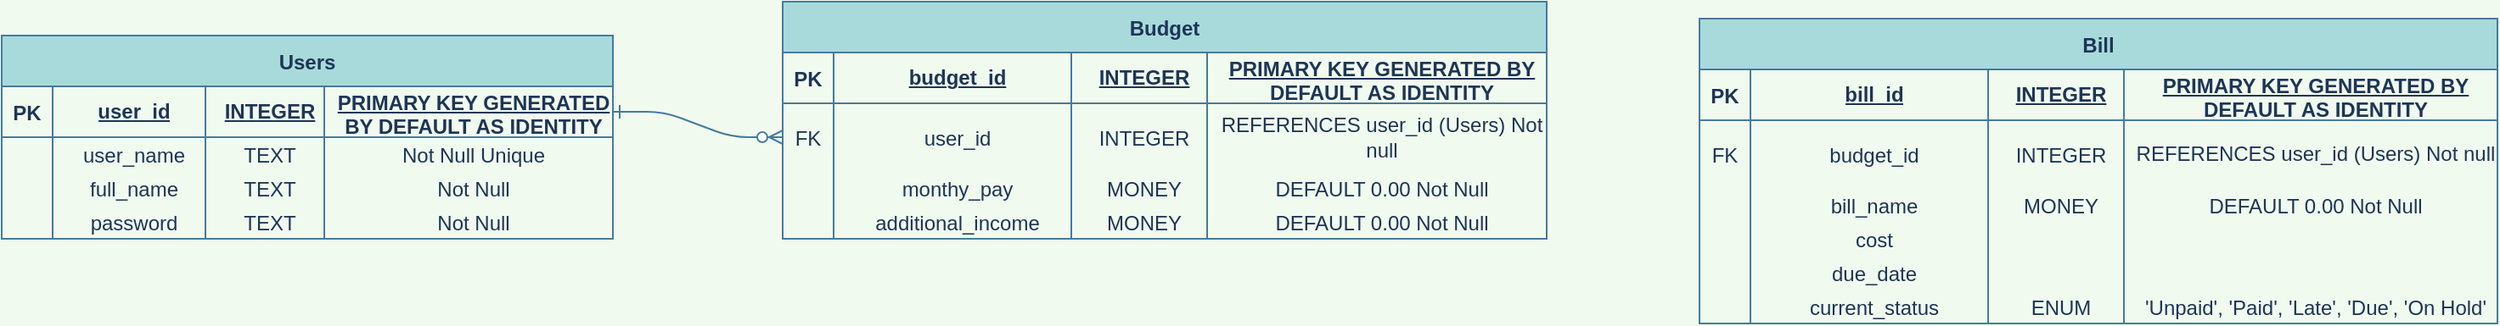 <mxfile version="14.0.3" type="github">
  <diagram id="R2lEEEUBdFMjLlhIrx00" name="Page-1">
    <mxGraphModel dx="545" dy="453" grid="1" gridSize="10" guides="1" tooltips="1" connect="1" arrows="1" fold="1" page="1" pageScale="1" pageWidth="850" pageHeight="1100" background="#F1FAEE" math="0" shadow="0" extFonts="Permanent Marker^https://fonts.googleapis.com/css?family=Permanent+Marker">
      <root>
        <mxCell id="0" />
        <mxCell id="1" parent="0" />
        <mxCell id="C-vyLk0tnHw3VtMMgP7b-1" value="" style="edgeStyle=entityRelationEdgeStyle;endArrow=ERzeroToMany;startArrow=ERone;endFill=1;startFill=0;labelBackgroundColor=#F1FAEE;strokeColor=#457B9D;fontColor=#1D3557;align=center;verticalAlign=middle;entryX=0;entryY=0.5;entryDx=0;entryDy=0;" parent="1" source="C-vyLk0tnHw3VtMMgP7b-24" target="lSK7fM1VW25Aa7E-3hQ9-39" edge="1">
          <mxGeometry width="100" height="100" relative="1" as="geometry">
            <mxPoint x="340" y="720" as="sourcePoint" />
            <mxPoint x="520" y="125" as="targetPoint" />
          </mxGeometry>
        </mxCell>
        <mxCell id="C-vyLk0tnHw3VtMMgP7b-23" value="Users" style="shape=table;startSize=30;container=1;collapsible=1;childLayout=tableLayout;fixedRows=1;rowLines=0;fontStyle=1;align=center;resizeLast=1;fillColor=#A8DADC;strokeColor=#457B9D;fontColor=#1D3557;verticalAlign=middle;" parent="1" vertex="1">
          <mxGeometry x="40" y="40" width="360" height="120" as="geometry" />
        </mxCell>
        <mxCell id="C-vyLk0tnHw3VtMMgP7b-24" value="" style="shape=partialRectangle;collapsible=0;dropTarget=0;pointerEvents=0;fillColor=none;points=[[0,0.5],[1,0.5]];portConstraint=eastwest;top=0;left=0;right=0;bottom=1;strokeColor=#457B9D;fontColor=#1D3557;align=center;verticalAlign=middle;" parent="C-vyLk0tnHw3VtMMgP7b-23" vertex="1">
          <mxGeometry y="30" width="360" height="30" as="geometry" />
        </mxCell>
        <mxCell id="C-vyLk0tnHw3VtMMgP7b-25" value="PK" style="shape=partialRectangle;overflow=hidden;connectable=0;fillColor=none;top=0;left=0;bottom=0;right=0;fontStyle=1;strokeColor=#457B9D;fontColor=#1D3557;align=center;verticalAlign=middle;" parent="C-vyLk0tnHw3VtMMgP7b-24" vertex="1">
          <mxGeometry width="30" height="30" as="geometry" />
        </mxCell>
        <mxCell id="C-vyLk0tnHw3VtMMgP7b-26" value="user_id" style="shape=partialRectangle;overflow=hidden;connectable=0;fillColor=none;top=0;left=0;bottom=0;right=0;align=center;spacingLeft=6;fontStyle=5;whiteSpace=wrap;strokeColor=#457B9D;fontColor=#1D3557;verticalAlign=middle;" parent="C-vyLk0tnHw3VtMMgP7b-24" vertex="1">
          <mxGeometry x="30" width="90" height="30" as="geometry" />
        </mxCell>
        <mxCell id="lSK7fM1VW25Aa7E-3hQ9-14" value="INTEGER" style="shape=partialRectangle;overflow=hidden;connectable=0;fillColor=none;top=0;left=0;bottom=0;right=0;align=center;spacingLeft=6;fontStyle=5;whiteSpace=wrap;strokeColor=#457B9D;fontColor=#1D3557;verticalAlign=middle;" vertex="1" parent="C-vyLk0tnHw3VtMMgP7b-24">
          <mxGeometry x="120" width="70" height="30" as="geometry" />
        </mxCell>
        <mxCell id="lSK7fM1VW25Aa7E-3hQ9-16" value="PRIMARY KEY GENERATED BY DEFAULT AS IDENTITY" style="shape=partialRectangle;overflow=hidden;connectable=0;fillColor=none;top=0;left=0;bottom=0;right=0;align=center;spacingLeft=6;fontStyle=5;whiteSpace=wrap;strokeColor=#457B9D;fontColor=#1D3557;verticalAlign=middle;" vertex="1" parent="C-vyLk0tnHw3VtMMgP7b-24">
          <mxGeometry x="190" width="170" height="30" as="geometry" />
        </mxCell>
        <mxCell id="lSK7fM1VW25Aa7E-3hQ9-18" style="shape=partialRectangle;collapsible=0;dropTarget=0;pointerEvents=0;fillColor=none;points=[[0,0.5],[1,0.5]];portConstraint=eastwest;top=0;left=0;right=0;bottom=0;strokeColor=#457B9D;fontColor=#1D3557;align=center;verticalAlign=middle;" vertex="1" parent="C-vyLk0tnHw3VtMMgP7b-23">
          <mxGeometry y="60" width="360" height="20" as="geometry" />
        </mxCell>
        <mxCell id="lSK7fM1VW25Aa7E-3hQ9-19" style="shape=partialRectangle;overflow=hidden;connectable=0;fillColor=none;top=0;left=0;bottom=0;right=0;strokeColor=#457B9D;fontColor=#1D3557;align=center;verticalAlign=middle;" vertex="1" parent="lSK7fM1VW25Aa7E-3hQ9-18">
          <mxGeometry width="30" height="20" as="geometry" />
        </mxCell>
        <mxCell id="lSK7fM1VW25Aa7E-3hQ9-20" value="user_name" style="shape=partialRectangle;overflow=hidden;connectable=0;fillColor=none;top=0;left=0;bottom=0;right=0;align=center;spacingLeft=6;strokeColor=#457B9D;fontColor=#1D3557;verticalAlign=middle;" vertex="1" parent="lSK7fM1VW25Aa7E-3hQ9-18">
          <mxGeometry x="30" width="90" height="20" as="geometry" />
        </mxCell>
        <mxCell id="lSK7fM1VW25Aa7E-3hQ9-21" value="TEXT" style="shape=partialRectangle;overflow=hidden;connectable=0;fillColor=none;top=0;left=0;bottom=0;right=0;align=center;spacingLeft=6;strokeColor=#457B9D;fontColor=#1D3557;verticalAlign=middle;" vertex="1" parent="lSK7fM1VW25Aa7E-3hQ9-18">
          <mxGeometry x="120" width="70" height="20" as="geometry" />
        </mxCell>
        <mxCell id="lSK7fM1VW25Aa7E-3hQ9-22" value="Not Null Unique" style="shape=partialRectangle;overflow=hidden;connectable=0;fillColor=none;top=0;left=0;bottom=0;right=0;align=center;spacingLeft=6;strokeColor=#457B9D;fontColor=#1D3557;verticalAlign=middle;" vertex="1" parent="lSK7fM1VW25Aa7E-3hQ9-18">
          <mxGeometry x="190" width="170" height="20" as="geometry" />
        </mxCell>
        <mxCell id="C-vyLk0tnHw3VtMMgP7b-27" value="" style="shape=partialRectangle;collapsible=0;dropTarget=0;pointerEvents=0;fillColor=none;points=[[0,0.5],[1,0.5]];portConstraint=eastwest;top=0;left=0;right=0;bottom=0;strokeColor=#457B9D;fontColor=#1D3557;align=center;verticalAlign=middle;" parent="C-vyLk0tnHw3VtMMgP7b-23" vertex="1">
          <mxGeometry y="80" width="360" height="20" as="geometry" />
        </mxCell>
        <mxCell id="C-vyLk0tnHw3VtMMgP7b-28" value="" style="shape=partialRectangle;overflow=hidden;connectable=0;fillColor=none;top=0;left=0;bottom=0;right=0;strokeColor=#457B9D;fontColor=#1D3557;align=center;verticalAlign=middle;" parent="C-vyLk0tnHw3VtMMgP7b-27" vertex="1">
          <mxGeometry width="30" height="20" as="geometry" />
        </mxCell>
        <mxCell id="C-vyLk0tnHw3VtMMgP7b-29" value="full_name" style="shape=partialRectangle;overflow=hidden;connectable=0;fillColor=none;top=0;left=0;bottom=0;right=0;align=center;spacingLeft=6;strokeColor=#457B9D;fontColor=#1D3557;verticalAlign=middle;" parent="C-vyLk0tnHw3VtMMgP7b-27" vertex="1">
          <mxGeometry x="30" width="90" height="20" as="geometry" />
        </mxCell>
        <mxCell id="lSK7fM1VW25Aa7E-3hQ9-15" value="TEXT" style="shape=partialRectangle;overflow=hidden;connectable=0;fillColor=none;top=0;left=0;bottom=0;right=0;align=center;spacingLeft=6;strokeColor=#457B9D;fontColor=#1D3557;verticalAlign=middle;" vertex="1" parent="C-vyLk0tnHw3VtMMgP7b-27">
          <mxGeometry x="120" width="70" height="20" as="geometry" />
        </mxCell>
        <mxCell id="lSK7fM1VW25Aa7E-3hQ9-17" value="Not Null" style="shape=partialRectangle;overflow=hidden;connectable=0;fillColor=none;top=0;left=0;bottom=0;right=0;align=center;spacingLeft=6;strokeColor=#457B9D;fontColor=#1D3557;verticalAlign=middle;" vertex="1" parent="C-vyLk0tnHw3VtMMgP7b-27">
          <mxGeometry x="190" width="170" height="20" as="geometry" />
        </mxCell>
        <mxCell id="lSK7fM1VW25Aa7E-3hQ9-23" style="shape=partialRectangle;collapsible=0;dropTarget=0;pointerEvents=0;fillColor=none;points=[[0,0.5],[1,0.5]];portConstraint=eastwest;top=0;left=0;right=0;bottom=0;strokeColor=#457B9D;fontColor=#1D3557;align=center;verticalAlign=middle;" vertex="1" parent="C-vyLk0tnHw3VtMMgP7b-23">
          <mxGeometry y="100" width="360" height="20" as="geometry" />
        </mxCell>
        <mxCell id="lSK7fM1VW25Aa7E-3hQ9-24" style="shape=partialRectangle;overflow=hidden;connectable=0;fillColor=none;top=0;left=0;bottom=0;right=0;strokeColor=#457B9D;fontColor=#1D3557;align=center;verticalAlign=middle;" vertex="1" parent="lSK7fM1VW25Aa7E-3hQ9-23">
          <mxGeometry width="30" height="20" as="geometry" />
        </mxCell>
        <mxCell id="lSK7fM1VW25Aa7E-3hQ9-25" value="password" style="shape=partialRectangle;overflow=hidden;connectable=0;fillColor=none;top=0;left=0;bottom=0;right=0;align=center;spacingLeft=6;strokeColor=#457B9D;fontColor=#1D3557;verticalAlign=middle;" vertex="1" parent="lSK7fM1VW25Aa7E-3hQ9-23">
          <mxGeometry x="30" width="90" height="20" as="geometry" />
        </mxCell>
        <mxCell id="lSK7fM1VW25Aa7E-3hQ9-26" value="TEXT" style="shape=partialRectangle;overflow=hidden;connectable=0;fillColor=none;top=0;left=0;bottom=0;right=0;align=center;spacingLeft=6;strokeColor=#457B9D;fontColor=#1D3557;verticalAlign=middle;" vertex="1" parent="lSK7fM1VW25Aa7E-3hQ9-23">
          <mxGeometry x="120" width="70" height="20" as="geometry" />
        </mxCell>
        <mxCell id="lSK7fM1VW25Aa7E-3hQ9-27" value="Not Null" style="shape=partialRectangle;overflow=hidden;connectable=0;fillColor=none;top=0;left=0;bottom=0;right=0;align=center;spacingLeft=6;strokeColor=#457B9D;fontColor=#1D3557;verticalAlign=middle;" vertex="1" parent="lSK7fM1VW25Aa7E-3hQ9-23">
          <mxGeometry x="190" width="170" height="20" as="geometry" />
        </mxCell>
        <mxCell id="lSK7fM1VW25Aa7E-3hQ9-33" value="Budget" style="shape=table;startSize=30;container=1;collapsible=1;childLayout=tableLayout;fixedRows=1;rowLines=0;fontStyle=1;align=center;resizeLast=1;fillColor=#A8DADC;strokeColor=#457B9D;fontColor=#1D3557;verticalAlign=middle;" vertex="1" parent="1">
          <mxGeometry x="500" y="20" width="450" height="140" as="geometry" />
        </mxCell>
        <mxCell id="lSK7fM1VW25Aa7E-3hQ9-34" value="" style="shape=partialRectangle;collapsible=0;dropTarget=0;pointerEvents=0;fillColor=none;points=[[0,0.5],[1,0.5]];portConstraint=eastwest;top=0;left=0;right=0;bottom=1;strokeColor=#457B9D;fontColor=#1D3557;align=center;verticalAlign=middle;" vertex="1" parent="lSK7fM1VW25Aa7E-3hQ9-33">
          <mxGeometry y="30" width="450" height="30" as="geometry" />
        </mxCell>
        <mxCell id="lSK7fM1VW25Aa7E-3hQ9-35" value="PK" style="shape=partialRectangle;overflow=hidden;connectable=0;fillColor=none;top=0;left=0;bottom=0;right=0;fontStyle=1;strokeColor=#457B9D;fontColor=#1D3557;align=center;verticalAlign=middle;" vertex="1" parent="lSK7fM1VW25Aa7E-3hQ9-34">
          <mxGeometry width="30" height="30" as="geometry" />
        </mxCell>
        <mxCell id="lSK7fM1VW25Aa7E-3hQ9-36" value="budget_id" style="shape=partialRectangle;overflow=hidden;connectable=0;fillColor=none;top=0;left=0;bottom=0;right=0;align=center;spacingLeft=6;fontStyle=5;whiteSpace=wrap;strokeColor=#457B9D;fontColor=#1D3557;verticalAlign=middle;" vertex="1" parent="lSK7fM1VW25Aa7E-3hQ9-34">
          <mxGeometry x="30" width="140" height="30" as="geometry" />
        </mxCell>
        <mxCell id="lSK7fM1VW25Aa7E-3hQ9-37" value="INTEGER" style="shape=partialRectangle;overflow=hidden;connectable=0;fillColor=none;top=0;left=0;bottom=0;right=0;align=center;spacingLeft=6;fontStyle=5;whiteSpace=wrap;strokeColor=#457B9D;fontColor=#1D3557;verticalAlign=middle;" vertex="1" parent="lSK7fM1VW25Aa7E-3hQ9-34">
          <mxGeometry x="170" width="80" height="30" as="geometry" />
        </mxCell>
        <mxCell id="lSK7fM1VW25Aa7E-3hQ9-38" value="PRIMARY KEY GENERATED BY DEFAULT AS IDENTITY" style="shape=partialRectangle;overflow=hidden;connectable=0;fillColor=none;top=0;left=0;bottom=0;right=0;align=center;spacingLeft=6;fontStyle=5;whiteSpace=wrap;strokeColor=#457B9D;fontColor=#1D3557;verticalAlign=middle;" vertex="1" parent="lSK7fM1VW25Aa7E-3hQ9-34">
          <mxGeometry x="250" width="200" height="30" as="geometry" />
        </mxCell>
        <mxCell id="lSK7fM1VW25Aa7E-3hQ9-39" style="shape=partialRectangle;collapsible=0;dropTarget=0;pointerEvents=0;fillColor=none;points=[[0,0.5],[1,0.5]];portConstraint=eastwest;top=0;left=0;right=0;bottom=0;strokeColor=#457B9D;fontColor=#1D3557;align=center;verticalAlign=middle;whiteSpace=wrap;" vertex="1" parent="lSK7fM1VW25Aa7E-3hQ9-33">
          <mxGeometry y="60" width="450" height="40" as="geometry" />
        </mxCell>
        <mxCell id="lSK7fM1VW25Aa7E-3hQ9-40" value="FK" style="shape=partialRectangle;overflow=hidden;connectable=0;fillColor=none;top=0;left=0;bottom=0;right=0;strokeColor=#457B9D;fontColor=#1D3557;align=center;verticalAlign=middle;" vertex="1" parent="lSK7fM1VW25Aa7E-3hQ9-39">
          <mxGeometry width="30" height="40" as="geometry" />
        </mxCell>
        <mxCell id="lSK7fM1VW25Aa7E-3hQ9-41" value="user_id" style="shape=partialRectangle;overflow=hidden;connectable=0;fillColor=none;top=0;left=0;bottom=0;right=0;align=center;spacingLeft=6;strokeColor=#457B9D;fontColor=#1D3557;verticalAlign=middle;" vertex="1" parent="lSK7fM1VW25Aa7E-3hQ9-39">
          <mxGeometry x="30" width="140" height="40" as="geometry" />
        </mxCell>
        <mxCell id="lSK7fM1VW25Aa7E-3hQ9-42" value="INTEGER" style="shape=partialRectangle;overflow=hidden;connectable=0;fillColor=none;top=0;left=0;bottom=0;right=0;align=center;spacingLeft=6;strokeColor=#457B9D;fontColor=#1D3557;verticalAlign=middle;" vertex="1" parent="lSK7fM1VW25Aa7E-3hQ9-39">
          <mxGeometry x="170" width="80" height="40" as="geometry" />
        </mxCell>
        <mxCell id="lSK7fM1VW25Aa7E-3hQ9-43" value="REFERENCES user_id (Users) Not null" style="shape=partialRectangle;overflow=hidden;connectable=0;fillColor=none;top=0;left=0;bottom=0;right=0;align=center;spacingLeft=6;strokeColor=#457B9D;fontColor=#1D3557;verticalAlign=middle;whiteSpace=wrap;" vertex="1" parent="lSK7fM1VW25Aa7E-3hQ9-39">
          <mxGeometry x="250" width="200" height="40" as="geometry" />
        </mxCell>
        <mxCell id="lSK7fM1VW25Aa7E-3hQ9-44" value="" style="shape=partialRectangle;collapsible=0;dropTarget=0;pointerEvents=0;fillColor=none;points=[[0,0.5],[1,0.5]];portConstraint=eastwest;top=0;left=0;right=0;bottom=0;strokeColor=#457B9D;fontColor=#1D3557;align=center;verticalAlign=middle;" vertex="1" parent="lSK7fM1VW25Aa7E-3hQ9-33">
          <mxGeometry y="100" width="450" height="20" as="geometry" />
        </mxCell>
        <mxCell id="lSK7fM1VW25Aa7E-3hQ9-45" value="" style="shape=partialRectangle;overflow=hidden;connectable=0;fillColor=none;top=0;left=0;bottom=0;right=0;strokeColor=#457B9D;fontColor=#1D3557;align=center;verticalAlign=middle;" vertex="1" parent="lSK7fM1VW25Aa7E-3hQ9-44">
          <mxGeometry width="30" height="20" as="geometry" />
        </mxCell>
        <mxCell id="lSK7fM1VW25Aa7E-3hQ9-46" value="monthy_pay" style="shape=partialRectangle;overflow=hidden;connectable=0;fillColor=none;top=0;left=0;bottom=0;right=0;align=center;spacingLeft=6;strokeColor=#457B9D;fontColor=#1D3557;verticalAlign=middle;" vertex="1" parent="lSK7fM1VW25Aa7E-3hQ9-44">
          <mxGeometry x="30" width="140" height="20" as="geometry" />
        </mxCell>
        <mxCell id="lSK7fM1VW25Aa7E-3hQ9-47" value="MONEY" style="shape=partialRectangle;overflow=hidden;connectable=0;fillColor=none;top=0;left=0;bottom=0;right=0;align=center;spacingLeft=6;strokeColor=#457B9D;fontColor=#1D3557;verticalAlign=middle;" vertex="1" parent="lSK7fM1VW25Aa7E-3hQ9-44">
          <mxGeometry x="170" width="80" height="20" as="geometry" />
        </mxCell>
        <mxCell id="lSK7fM1VW25Aa7E-3hQ9-48" value="DEFAULT 0.00 Not Null" style="shape=partialRectangle;overflow=hidden;connectable=0;fillColor=none;top=0;left=0;bottom=0;right=0;align=center;spacingLeft=6;strokeColor=#457B9D;fontColor=#1D3557;verticalAlign=middle;" vertex="1" parent="lSK7fM1VW25Aa7E-3hQ9-44">
          <mxGeometry x="250" width="200" height="20" as="geometry" />
        </mxCell>
        <mxCell id="lSK7fM1VW25Aa7E-3hQ9-49" style="shape=partialRectangle;collapsible=0;dropTarget=0;pointerEvents=0;fillColor=none;points=[[0,0.5],[1,0.5]];portConstraint=eastwest;top=0;left=0;right=0;bottom=0;strokeColor=#457B9D;fontColor=#1D3557;align=center;verticalAlign=middle;" vertex="1" parent="lSK7fM1VW25Aa7E-3hQ9-33">
          <mxGeometry y="120" width="450" height="20" as="geometry" />
        </mxCell>
        <mxCell id="lSK7fM1VW25Aa7E-3hQ9-50" style="shape=partialRectangle;overflow=hidden;connectable=0;fillColor=none;top=0;left=0;bottom=0;right=0;strokeColor=#457B9D;fontColor=#1D3557;align=center;verticalAlign=middle;" vertex="1" parent="lSK7fM1VW25Aa7E-3hQ9-49">
          <mxGeometry width="30" height="20" as="geometry" />
        </mxCell>
        <mxCell id="lSK7fM1VW25Aa7E-3hQ9-51" value="additional_income" style="shape=partialRectangle;overflow=hidden;connectable=0;fillColor=none;top=0;left=0;bottom=0;right=0;align=center;spacingLeft=6;strokeColor=#457B9D;fontColor=#1D3557;verticalAlign=middle;" vertex="1" parent="lSK7fM1VW25Aa7E-3hQ9-49">
          <mxGeometry x="30" width="140" height="20" as="geometry" />
        </mxCell>
        <mxCell id="lSK7fM1VW25Aa7E-3hQ9-52" value="MONEY" style="shape=partialRectangle;overflow=hidden;connectable=0;fillColor=none;top=0;left=0;bottom=0;right=0;align=center;spacingLeft=6;strokeColor=#457B9D;fontColor=#1D3557;verticalAlign=middle;" vertex="1" parent="lSK7fM1VW25Aa7E-3hQ9-49">
          <mxGeometry x="170" width="80" height="20" as="geometry" />
        </mxCell>
        <mxCell id="lSK7fM1VW25Aa7E-3hQ9-53" value="DEFAULT 0.00 Not Null" style="shape=partialRectangle;overflow=hidden;connectable=0;fillColor=none;top=0;left=0;bottom=0;right=0;align=center;spacingLeft=6;strokeColor=#457B9D;fontColor=#1D3557;verticalAlign=middle;" vertex="1" parent="lSK7fM1VW25Aa7E-3hQ9-49">
          <mxGeometry x="250" width="200" height="20" as="geometry" />
        </mxCell>
        <mxCell id="lSK7fM1VW25Aa7E-3hQ9-59" value="Bill" style="shape=table;startSize=30;container=1;collapsible=1;childLayout=tableLayout;fixedRows=1;rowLines=0;fontStyle=1;align=center;resizeLast=1;fillColor=#A8DADC;strokeColor=#457B9D;fontColor=#1D3557;verticalAlign=middle;" vertex="1" parent="1">
          <mxGeometry x="1040" y="30" width="470" height="180" as="geometry" />
        </mxCell>
        <mxCell id="lSK7fM1VW25Aa7E-3hQ9-60" value="" style="shape=partialRectangle;collapsible=0;dropTarget=0;pointerEvents=0;fillColor=none;points=[[0,0.5],[1,0.5]];portConstraint=eastwest;top=0;left=0;right=0;bottom=1;strokeColor=#457B9D;fontColor=#1D3557;align=center;verticalAlign=middle;" vertex="1" parent="lSK7fM1VW25Aa7E-3hQ9-59">
          <mxGeometry y="30" width="470" height="30" as="geometry" />
        </mxCell>
        <mxCell id="lSK7fM1VW25Aa7E-3hQ9-61" value="PK" style="shape=partialRectangle;overflow=hidden;connectable=0;fillColor=none;top=0;left=0;bottom=0;right=0;fontStyle=1;strokeColor=#457B9D;fontColor=#1D3557;align=center;verticalAlign=middle;" vertex="1" parent="lSK7fM1VW25Aa7E-3hQ9-60">
          <mxGeometry width="30" height="30" as="geometry" />
        </mxCell>
        <mxCell id="lSK7fM1VW25Aa7E-3hQ9-62" value="bill_id" style="shape=partialRectangle;overflow=hidden;connectable=0;fillColor=none;top=0;left=0;bottom=0;right=0;align=center;spacingLeft=6;fontStyle=5;whiteSpace=wrap;strokeColor=#457B9D;fontColor=#1D3557;verticalAlign=middle;" vertex="1" parent="lSK7fM1VW25Aa7E-3hQ9-60">
          <mxGeometry x="30" width="140" height="30" as="geometry" />
        </mxCell>
        <mxCell id="lSK7fM1VW25Aa7E-3hQ9-63" value="INTEGER" style="shape=partialRectangle;overflow=hidden;connectable=0;fillColor=none;top=0;left=0;bottom=0;right=0;align=center;spacingLeft=6;fontStyle=5;whiteSpace=wrap;strokeColor=#457B9D;fontColor=#1D3557;verticalAlign=middle;" vertex="1" parent="lSK7fM1VW25Aa7E-3hQ9-60">
          <mxGeometry x="170" width="80" height="30" as="geometry" />
        </mxCell>
        <mxCell id="lSK7fM1VW25Aa7E-3hQ9-64" value="PRIMARY KEY GENERATED BY DEFAULT AS IDENTITY" style="shape=partialRectangle;overflow=hidden;connectable=0;fillColor=none;top=0;left=0;bottom=0;right=0;align=center;spacingLeft=6;fontStyle=5;whiteSpace=wrap;strokeColor=#457B9D;fontColor=#1D3557;verticalAlign=middle;" vertex="1" parent="lSK7fM1VW25Aa7E-3hQ9-60">
          <mxGeometry x="250" width="220" height="30" as="geometry" />
        </mxCell>
        <mxCell id="lSK7fM1VW25Aa7E-3hQ9-65" style="shape=partialRectangle;collapsible=0;dropTarget=0;pointerEvents=0;fillColor=none;points=[[0,0.5],[1,0.5]];portConstraint=eastwest;top=0;left=0;right=0;bottom=0;strokeColor=#457B9D;fontColor=#1D3557;align=center;verticalAlign=middle;whiteSpace=wrap;" vertex="1" parent="lSK7fM1VW25Aa7E-3hQ9-59">
          <mxGeometry y="60" width="470" height="40" as="geometry" />
        </mxCell>
        <mxCell id="lSK7fM1VW25Aa7E-3hQ9-66" value="FK" style="shape=partialRectangle;overflow=hidden;connectable=0;fillColor=none;top=0;left=0;bottom=0;right=0;strokeColor=#457B9D;fontColor=#1D3557;align=center;verticalAlign=middle;" vertex="1" parent="lSK7fM1VW25Aa7E-3hQ9-65">
          <mxGeometry width="30" height="40" as="geometry" />
        </mxCell>
        <mxCell id="lSK7fM1VW25Aa7E-3hQ9-67" value="budget_id" style="shape=partialRectangle;overflow=hidden;connectable=0;fillColor=none;top=0;left=0;bottom=0;right=0;align=center;spacingLeft=6;strokeColor=#457B9D;fontColor=#1D3557;verticalAlign=middle;" vertex="1" parent="lSK7fM1VW25Aa7E-3hQ9-65">
          <mxGeometry x="30" width="140" height="40" as="geometry" />
        </mxCell>
        <mxCell id="lSK7fM1VW25Aa7E-3hQ9-68" value="INTEGER" style="shape=partialRectangle;overflow=hidden;connectable=0;fillColor=none;top=0;left=0;bottom=0;right=0;align=center;spacingLeft=6;strokeColor=#457B9D;fontColor=#1D3557;verticalAlign=middle;" vertex="1" parent="lSK7fM1VW25Aa7E-3hQ9-65">
          <mxGeometry x="170" width="80" height="40" as="geometry" />
        </mxCell>
        <mxCell id="lSK7fM1VW25Aa7E-3hQ9-69" value="REFERENCES user_id (Users) Not null" style="shape=partialRectangle;overflow=hidden;connectable=0;fillColor=none;top=0;left=0;bottom=0;right=0;align=center;spacingLeft=6;strokeColor=#457B9D;fontColor=#1D3557;verticalAlign=middle;whiteSpace=wrap;" vertex="1" parent="lSK7fM1VW25Aa7E-3hQ9-65">
          <mxGeometry x="250" width="220" height="40" as="geometry" />
        </mxCell>
        <mxCell id="lSK7fM1VW25Aa7E-3hQ9-70" value="" style="shape=partialRectangle;collapsible=0;dropTarget=0;pointerEvents=0;fillColor=none;points=[[0,0.5],[1,0.5]];portConstraint=eastwest;top=0;left=0;right=0;bottom=0;strokeColor=#457B9D;fontColor=#1D3557;align=center;verticalAlign=middle;" vertex="1" parent="lSK7fM1VW25Aa7E-3hQ9-59">
          <mxGeometry y="100" width="470" height="20" as="geometry" />
        </mxCell>
        <mxCell id="lSK7fM1VW25Aa7E-3hQ9-71" value="" style="shape=partialRectangle;overflow=hidden;connectable=0;fillColor=none;top=0;left=0;bottom=0;right=0;strokeColor=#457B9D;fontColor=#1D3557;align=center;verticalAlign=middle;" vertex="1" parent="lSK7fM1VW25Aa7E-3hQ9-70">
          <mxGeometry width="30" height="20" as="geometry" />
        </mxCell>
        <mxCell id="lSK7fM1VW25Aa7E-3hQ9-72" value="bill_name" style="shape=partialRectangle;overflow=hidden;connectable=0;fillColor=none;top=0;left=0;bottom=0;right=0;align=center;spacingLeft=6;strokeColor=#457B9D;fontColor=#1D3557;verticalAlign=middle;" vertex="1" parent="lSK7fM1VW25Aa7E-3hQ9-70">
          <mxGeometry x="30" width="140" height="20" as="geometry" />
        </mxCell>
        <mxCell id="lSK7fM1VW25Aa7E-3hQ9-73" value="MONEY" style="shape=partialRectangle;overflow=hidden;connectable=0;fillColor=none;top=0;left=0;bottom=0;right=0;align=center;spacingLeft=6;strokeColor=#457B9D;fontColor=#1D3557;verticalAlign=middle;" vertex="1" parent="lSK7fM1VW25Aa7E-3hQ9-70">
          <mxGeometry x="170" width="80" height="20" as="geometry" />
        </mxCell>
        <mxCell id="lSK7fM1VW25Aa7E-3hQ9-74" value="DEFAULT 0.00 Not Null" style="shape=partialRectangle;overflow=hidden;connectable=0;fillColor=none;top=0;left=0;bottom=0;right=0;align=center;spacingLeft=6;strokeColor=#457B9D;fontColor=#1D3557;verticalAlign=middle;" vertex="1" parent="lSK7fM1VW25Aa7E-3hQ9-70">
          <mxGeometry x="250" width="220" height="20" as="geometry" />
        </mxCell>
        <mxCell id="lSK7fM1VW25Aa7E-3hQ9-90" style="shape=partialRectangle;collapsible=0;dropTarget=0;pointerEvents=0;fillColor=none;points=[[0,0.5],[1,0.5]];portConstraint=eastwest;top=0;left=0;right=0;bottom=0;strokeColor=#457B9D;fontColor=#1D3557;align=center;verticalAlign=middle;" vertex="1" parent="lSK7fM1VW25Aa7E-3hQ9-59">
          <mxGeometry y="120" width="470" height="20" as="geometry" />
        </mxCell>
        <mxCell id="lSK7fM1VW25Aa7E-3hQ9-91" style="shape=partialRectangle;overflow=hidden;connectable=0;fillColor=none;top=0;left=0;bottom=0;right=0;strokeColor=#457B9D;fontColor=#1D3557;align=center;verticalAlign=middle;" vertex="1" parent="lSK7fM1VW25Aa7E-3hQ9-90">
          <mxGeometry width="30" height="20" as="geometry" />
        </mxCell>
        <mxCell id="lSK7fM1VW25Aa7E-3hQ9-92" value="cost" style="shape=partialRectangle;overflow=hidden;connectable=0;fillColor=none;top=0;left=0;bottom=0;right=0;align=center;spacingLeft=6;strokeColor=#457B9D;fontColor=#1D3557;verticalAlign=middle;" vertex="1" parent="lSK7fM1VW25Aa7E-3hQ9-90">
          <mxGeometry x="30" width="140" height="20" as="geometry" />
        </mxCell>
        <mxCell id="lSK7fM1VW25Aa7E-3hQ9-93" style="shape=partialRectangle;overflow=hidden;connectable=0;fillColor=none;top=0;left=0;bottom=0;right=0;align=center;spacingLeft=6;strokeColor=#457B9D;fontColor=#1D3557;verticalAlign=middle;" vertex="1" parent="lSK7fM1VW25Aa7E-3hQ9-90">
          <mxGeometry x="170" width="80" height="20" as="geometry" />
        </mxCell>
        <mxCell id="lSK7fM1VW25Aa7E-3hQ9-94" style="shape=partialRectangle;overflow=hidden;connectable=0;fillColor=none;top=0;left=0;bottom=0;right=0;align=center;spacingLeft=6;strokeColor=#457B9D;fontColor=#1D3557;verticalAlign=middle;" vertex="1" parent="lSK7fM1VW25Aa7E-3hQ9-90">
          <mxGeometry x="250" width="220" height="20" as="geometry" />
        </mxCell>
        <mxCell id="lSK7fM1VW25Aa7E-3hQ9-85" style="shape=partialRectangle;collapsible=0;dropTarget=0;pointerEvents=0;fillColor=none;points=[[0,0.5],[1,0.5]];portConstraint=eastwest;top=0;left=0;right=0;bottom=0;strokeColor=#457B9D;fontColor=#1D3557;align=center;verticalAlign=middle;" vertex="1" parent="lSK7fM1VW25Aa7E-3hQ9-59">
          <mxGeometry y="140" width="470" height="20" as="geometry" />
        </mxCell>
        <mxCell id="lSK7fM1VW25Aa7E-3hQ9-86" style="shape=partialRectangle;overflow=hidden;connectable=0;fillColor=none;top=0;left=0;bottom=0;right=0;strokeColor=#457B9D;fontColor=#1D3557;align=center;verticalAlign=middle;" vertex="1" parent="lSK7fM1VW25Aa7E-3hQ9-85">
          <mxGeometry width="30" height="20" as="geometry" />
        </mxCell>
        <mxCell id="lSK7fM1VW25Aa7E-3hQ9-87" value="due_date" style="shape=partialRectangle;overflow=hidden;connectable=0;fillColor=none;top=0;left=0;bottom=0;right=0;align=center;spacingLeft=6;strokeColor=#457B9D;fontColor=#1D3557;verticalAlign=middle;" vertex="1" parent="lSK7fM1VW25Aa7E-3hQ9-85">
          <mxGeometry x="30" width="140" height="20" as="geometry" />
        </mxCell>
        <mxCell id="lSK7fM1VW25Aa7E-3hQ9-88" style="shape=partialRectangle;overflow=hidden;connectable=0;fillColor=none;top=0;left=0;bottom=0;right=0;align=center;spacingLeft=6;strokeColor=#457B9D;fontColor=#1D3557;verticalAlign=middle;" vertex="1" parent="lSK7fM1VW25Aa7E-3hQ9-85">
          <mxGeometry x="170" width="80" height="20" as="geometry" />
        </mxCell>
        <mxCell id="lSK7fM1VW25Aa7E-3hQ9-89" style="shape=partialRectangle;overflow=hidden;connectable=0;fillColor=none;top=0;left=0;bottom=0;right=0;align=center;spacingLeft=6;strokeColor=#457B9D;fontColor=#1D3557;verticalAlign=middle;" vertex="1" parent="lSK7fM1VW25Aa7E-3hQ9-85">
          <mxGeometry x="250" width="220" height="20" as="geometry" />
        </mxCell>
        <mxCell id="lSK7fM1VW25Aa7E-3hQ9-75" style="shape=partialRectangle;collapsible=0;dropTarget=0;pointerEvents=0;fillColor=none;points=[[0,0.5],[1,0.5]];portConstraint=eastwest;top=0;left=0;right=0;bottom=0;strokeColor=#457B9D;fontColor=#1D3557;align=center;verticalAlign=middle;" vertex="1" parent="lSK7fM1VW25Aa7E-3hQ9-59">
          <mxGeometry y="160" width="470" height="20" as="geometry" />
        </mxCell>
        <mxCell id="lSK7fM1VW25Aa7E-3hQ9-76" style="shape=partialRectangle;overflow=hidden;connectable=0;fillColor=none;top=0;left=0;bottom=0;right=0;strokeColor=#457B9D;fontColor=#1D3557;align=center;verticalAlign=middle;" vertex="1" parent="lSK7fM1VW25Aa7E-3hQ9-75">
          <mxGeometry width="30" height="20" as="geometry" />
        </mxCell>
        <mxCell id="lSK7fM1VW25Aa7E-3hQ9-77" value="current_status" style="shape=partialRectangle;overflow=hidden;connectable=0;fillColor=none;top=0;left=0;bottom=0;right=0;align=center;spacingLeft=6;strokeColor=#457B9D;fontColor=#1D3557;verticalAlign=middle;" vertex="1" parent="lSK7fM1VW25Aa7E-3hQ9-75">
          <mxGeometry x="30" width="140" height="20" as="geometry" />
        </mxCell>
        <mxCell id="lSK7fM1VW25Aa7E-3hQ9-78" value="ENUM" style="shape=partialRectangle;overflow=hidden;connectable=0;fillColor=none;top=0;left=0;bottom=0;right=0;align=center;spacingLeft=6;strokeColor=#457B9D;fontColor=#1D3557;verticalAlign=middle;" vertex="1" parent="lSK7fM1VW25Aa7E-3hQ9-75">
          <mxGeometry x="170" width="80" height="20" as="geometry" />
        </mxCell>
        <mxCell id="lSK7fM1VW25Aa7E-3hQ9-79" value="&#39;Unpaid&#39;, &#39;Paid&#39;, &#39;Late&#39;, &#39;Due&#39;, &#39;On Hold&#39;" style="shape=partialRectangle;overflow=hidden;connectable=0;fillColor=none;top=0;left=0;bottom=0;right=0;align=center;spacingLeft=6;strokeColor=#457B9D;fontColor=#1D3557;verticalAlign=middle;" vertex="1" parent="lSK7fM1VW25Aa7E-3hQ9-75">
          <mxGeometry x="250" width="220" height="20" as="geometry" />
        </mxCell>
      </root>
    </mxGraphModel>
  </diagram>
</mxfile>

